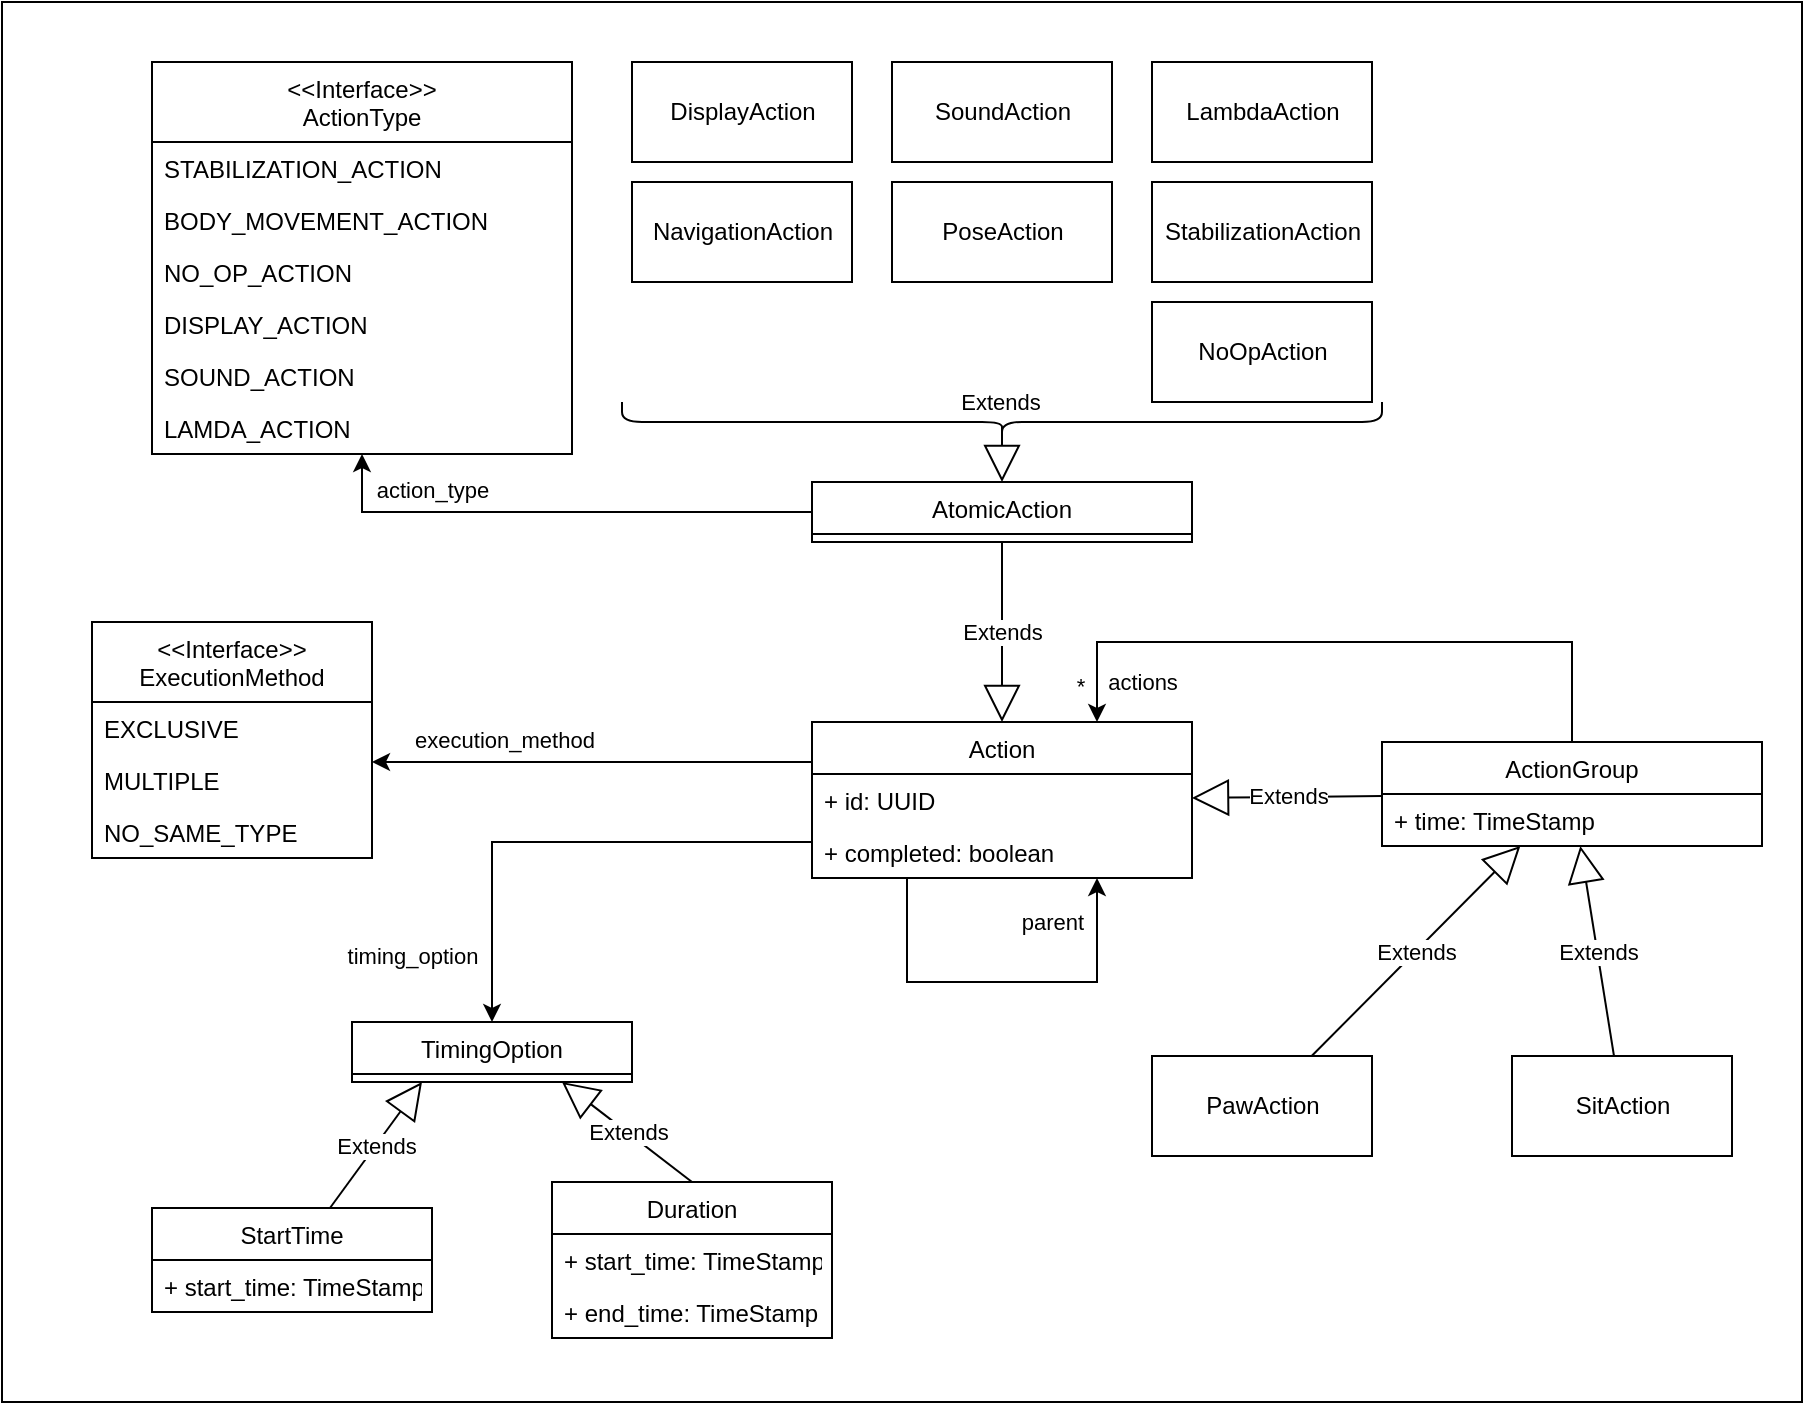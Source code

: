 <mxfile version="17.4.2" type="device"><diagram id="m4A5k2C916Da_u_f98VA" name="Seite-1"><mxGraphModel dx="512" dy="410" grid="1" gridSize="10" guides="1" tooltips="1" connect="1" arrows="1" fold="1" page="1" pageScale="1" pageWidth="1654" pageHeight="1169" math="0" shadow="0"><root><mxCell id="0"/><mxCell id="1" parent="0"/><mxCell id="uE2yMaDvn2rMpEPHM1kF-83" value="" style="rounded=0;whiteSpace=wrap;html=1;" parent="1" vertex="1"><mxGeometry x="205" y="130" width="900" height="700" as="geometry"/></mxCell><mxCell id="uE2yMaDvn2rMpEPHM1kF-20" value="Extends" style="endArrow=block;endSize=16;endFill=0;html=1;rounded=0;entryX=0.25;entryY=1;entryDx=0;entryDy=0;" parent="1" source="uE2yMaDvn2rMpEPHM1kF-13" target="uE2yMaDvn2rMpEPHM1kF-9" edge="1"><mxGeometry width="160" relative="1" as="geometry"><mxPoint x="330" y="830" as="sourcePoint"/><mxPoint x="490" y="830" as="targetPoint"/></mxGeometry></mxCell><mxCell id="uE2yMaDvn2rMpEPHM1kF-21" value="Extends" style="endArrow=block;endSize=16;endFill=0;html=1;rounded=0;entryX=0.75;entryY=1;entryDx=0;entryDy=0;exitX=0.5;exitY=0;exitDx=0;exitDy=0;" parent="1" source="uE2yMaDvn2rMpEPHM1kF-17" target="uE2yMaDvn2rMpEPHM1kF-9" edge="1"><mxGeometry width="160" relative="1" as="geometry"><mxPoint x="360" y="730" as="sourcePoint"/><mxPoint x="425" y="680" as="targetPoint"/></mxGeometry></mxCell><mxCell id="uE2yMaDvn2rMpEPHM1kF-23" value="" style="endArrow=classic;html=1;rounded=0;edgeStyle=orthogonalEdgeStyle;entryX=0.75;entryY=1;entryDx=0;entryDy=0;exitX=0.25;exitY=1;exitDx=0;exitDy=0;" parent="1" source="uE2yMaDvn2rMpEPHM1kF-3" target="uE2yMaDvn2rMpEPHM1kF-3" edge="1"><mxGeometry width="50" height="50" relative="1" as="geometry"><mxPoint x="750" y="515.75" as="sourcePoint"/><mxPoint x="750" y="554.75" as="targetPoint"/><Array as="points"><mxPoint x="658" y="620"/><mxPoint x="753" y="620"/></Array></mxGeometry></mxCell><mxCell id="uE2yMaDvn2rMpEPHM1kF-24" value="parent" style="edgeLabel;html=1;align=center;verticalAlign=middle;resizable=0;points=[];" parent="uE2yMaDvn2rMpEPHM1kF-23" vertex="1" connectable="0"><mxGeometry x="0.769" y="-1" relative="1" as="geometry"><mxPoint x="-24" y="-1" as="offset"/></mxGeometry></mxCell><mxCell id="uE2yMaDvn2rMpEPHM1kF-25" value="" style="endArrow=classic;html=1;rounded=0;edgeStyle=orthogonalEdgeStyle;" parent="1" source="uE2yMaDvn2rMpEPHM1kF-3" target="uE2yMaDvn2rMpEPHM1kF-9" edge="1"><mxGeometry width="50" height="50" relative="1" as="geometry"><mxPoint x="650" y="652.49" as="sourcePoint"/><mxPoint x="650" y="691.49" as="targetPoint"/><Array as="points"><mxPoint x="450" y="550"/></Array></mxGeometry></mxCell><mxCell id="uE2yMaDvn2rMpEPHM1kF-26" value="timing_option" style="edgeLabel;html=1;align=center;verticalAlign=middle;resizable=0;points=[];" parent="uE2yMaDvn2rMpEPHM1kF-25" vertex="1" connectable="0"><mxGeometry x="0.769" y="-1" relative="1" as="geometry"><mxPoint x="-39" y="-4" as="offset"/></mxGeometry></mxCell><mxCell id="uE2yMaDvn2rMpEPHM1kF-27" value="&lt;&lt;Interface&gt;&gt;&#10;ExecutionMethod" style="swimlane;fontStyle=0;childLayout=stackLayout;horizontal=1;startSize=40;horizontalStack=0;resizeParent=1;resizeParentMax=0;resizeLast=0;collapsible=1;marginBottom=0;" parent="1" vertex="1"><mxGeometry x="250" y="440" width="140" height="118" as="geometry"/></mxCell><mxCell id="uE2yMaDvn2rMpEPHM1kF-28" value="EXCLUSIVE" style="text;strokeColor=none;fillColor=none;align=left;verticalAlign=top;spacingLeft=4;spacingRight=4;overflow=hidden;rotatable=0;points=[[0,0.5],[1,0.5]];portConstraint=eastwest;" parent="uE2yMaDvn2rMpEPHM1kF-27" vertex="1"><mxGeometry y="40" width="140" height="26" as="geometry"/></mxCell><mxCell id="uE2yMaDvn2rMpEPHM1kF-29" value="MULTIPLE" style="text;strokeColor=none;fillColor=none;align=left;verticalAlign=top;spacingLeft=4;spacingRight=4;overflow=hidden;rotatable=0;points=[[0,0.5],[1,0.5]];portConstraint=eastwest;" parent="uE2yMaDvn2rMpEPHM1kF-27" vertex="1"><mxGeometry y="66" width="140" height="26" as="geometry"/></mxCell><mxCell id="uE2yMaDvn2rMpEPHM1kF-30" value="NO_SAME_TYPE" style="text;strokeColor=none;fillColor=none;align=left;verticalAlign=top;spacingLeft=4;spacingRight=4;overflow=hidden;rotatable=0;points=[[0,0.5],[1,0.5]];portConstraint=eastwest;" parent="uE2yMaDvn2rMpEPHM1kF-27" vertex="1"><mxGeometry y="92" width="140" height="26" as="geometry"/></mxCell><mxCell id="uE2yMaDvn2rMpEPHM1kF-32" value="" style="endArrow=classic;html=1;rounded=0;edgeStyle=orthogonalEdgeStyle;" parent="1" source="uE2yMaDvn2rMpEPHM1kF-3" target="uE2yMaDvn2rMpEPHM1kF-27" edge="1"><mxGeometry width="50" height="50" relative="1" as="geometry"><mxPoint x="570" y="539.029" as="sourcePoint"/><mxPoint x="460" y="650" as="targetPoint"/><Array as="points"><mxPoint x="460" y="510"/><mxPoint x="460" y="510"/></Array></mxGeometry></mxCell><mxCell id="uE2yMaDvn2rMpEPHM1kF-33" value="execution_method" style="edgeLabel;html=1;align=center;verticalAlign=middle;resizable=0;points=[];" parent="uE2yMaDvn2rMpEPHM1kF-32" vertex="1" connectable="0"><mxGeometry x="0.769" y="-1" relative="1" as="geometry"><mxPoint x="40" y="-10" as="offset"/></mxGeometry></mxCell><mxCell id="uE2yMaDvn2rMpEPHM1kF-43" value="Extends" style="endArrow=block;endSize=16;endFill=0;html=1;rounded=0;" parent="1" source="uE2yMaDvn2rMpEPHM1kF-42" target="uE2yMaDvn2rMpEPHM1kF-3" edge="1"><mxGeometry width="160" relative="1" as="geometry"><mxPoint x="630" y="430" as="sourcePoint"/><mxPoint x="790" y="430" as="targetPoint"/></mxGeometry></mxCell><mxCell id="uE2yMaDvn2rMpEPHM1kF-44" value="" style="endArrow=classic;html=1;rounded=0;edgeStyle=orthogonalEdgeStyle;" parent="1" source="uE2yMaDvn2rMpEPHM1kF-42" target="uE2yMaDvn2rMpEPHM1kF-34" edge="1"><mxGeometry width="50" height="50" relative="1" as="geometry"><mxPoint x="560" y="350" as="sourcePoint"/><mxPoint x="390" y="350" as="targetPoint"/><Array as="points"><mxPoint x="385" y="385"/></Array></mxGeometry></mxCell><mxCell id="uE2yMaDvn2rMpEPHM1kF-45" value="action_type" style="edgeLabel;html=1;align=center;verticalAlign=middle;resizable=0;points=[];" parent="uE2yMaDvn2rMpEPHM1kF-44" vertex="1" connectable="0"><mxGeometry x="0.769" y="-1" relative="1" as="geometry"><mxPoint x="34" y="-10" as="offset"/></mxGeometry></mxCell><mxCell id="uE2yMaDvn2rMpEPHM1kF-51" value="Extends" style="endArrow=block;endSize=16;endFill=0;html=1;rounded=0;" parent="1" source="uE2yMaDvn2rMpEPHM1kF-47" target="uE2yMaDvn2rMpEPHM1kF-3" edge="1"><mxGeometry width="160" relative="1" as="geometry"><mxPoint x="665" y="410" as="sourcePoint"/><mxPoint x="665" y="500" as="targetPoint"/></mxGeometry></mxCell><mxCell id="uE2yMaDvn2rMpEPHM1kF-52" value="" style="endArrow=classic;html=1;rounded=0;edgeStyle=orthogonalEdgeStyle;entryX=0.75;entryY=0;entryDx=0;entryDy=0;exitX=0.5;exitY=0;exitDx=0;exitDy=0;" parent="1" source="uE2yMaDvn2rMpEPHM1kF-47" target="uE2yMaDvn2rMpEPHM1kF-3" edge="1"><mxGeometry width="50" height="50" relative="1" as="geometry"><mxPoint x="617.5" y="578" as="sourcePoint"/><mxPoint x="712.5" y="578" as="targetPoint"/><Array as="points"><mxPoint x="945" y="450"/><mxPoint x="703" y="450"/></Array></mxGeometry></mxCell><mxCell id="uE2yMaDvn2rMpEPHM1kF-53" value="actions" style="edgeLabel;html=1;align=center;verticalAlign=middle;resizable=0;points=[];" parent="uE2yMaDvn2rMpEPHM1kF-52" vertex="1" connectable="0"><mxGeometry x="0.769" y="-1" relative="1" as="geometry"><mxPoint x="23" y="18" as="offset"/></mxGeometry></mxCell><mxCell id="uE2yMaDvn2rMpEPHM1kF-54" value="*" style="edgeLabel;html=1;align=center;verticalAlign=middle;resizable=0;points=[];" parent="uE2yMaDvn2rMpEPHM1kF-52" vertex="1" connectable="0"><mxGeometry x="0.585" relative="1" as="geometry"><mxPoint x="-37" y="22" as="offset"/></mxGeometry></mxCell><mxCell id="uE2yMaDvn2rMpEPHM1kF-58" value="Extends" style="endArrow=block;endSize=16;endFill=0;html=1;rounded=0;" parent="1" source="uE2yMaDvn2rMpEPHM1kF-55" target="uE2yMaDvn2rMpEPHM1kF-47" edge="1"><mxGeometry width="160" relative="1" as="geometry"><mxPoint x="1030" y="650" as="sourcePoint"/><mxPoint x="1190" y="650" as="targetPoint"/></mxGeometry></mxCell><mxCell id="uE2yMaDvn2rMpEPHM1kF-59" value="Extends" style="endArrow=block;endSize=16;endFill=0;html=1;rounded=0;" parent="1" source="uE2yMaDvn2rMpEPHM1kF-56" target="uE2yMaDvn2rMpEPHM1kF-47" edge="1"><mxGeometry width="160" relative="1" as="geometry"><mxPoint x="1140" y="539" as="sourcePoint"/><mxPoint x="1050" y="539" as="targetPoint"/></mxGeometry></mxCell><mxCell id="uE2yMaDvn2rMpEPHM1kF-60" value="DisplayAction" style="html=1;" parent="1" vertex="1"><mxGeometry x="520" y="160" width="110" height="50" as="geometry"/></mxCell><mxCell id="uE2yMaDvn2rMpEPHM1kF-62" value="SoundAction" style="html=1;" parent="1" vertex="1"><mxGeometry x="650" y="160" width="110" height="50" as="geometry"/></mxCell><mxCell id="uE2yMaDvn2rMpEPHM1kF-63" value="LambdaAction" style="html=1;" parent="1" vertex="1"><mxGeometry x="780" y="160" width="110" height="50" as="geometry"/></mxCell><mxCell id="uE2yMaDvn2rMpEPHM1kF-64" value="NavigationAction" style="html=1;" parent="1" vertex="1"><mxGeometry x="520" y="220" width="110" height="50" as="geometry"/></mxCell><mxCell id="uE2yMaDvn2rMpEPHM1kF-65" value="PoseAction" style="html=1;" parent="1" vertex="1"><mxGeometry x="650" y="220" width="110" height="50" as="geometry"/></mxCell><mxCell id="uE2yMaDvn2rMpEPHM1kF-66" value="StabilizationAction" style="html=1;" parent="1" vertex="1"><mxGeometry x="780" y="220" width="110" height="50" as="geometry"/></mxCell><mxCell id="uE2yMaDvn2rMpEPHM1kF-67" value="NoOpAction" style="html=1;" parent="1" vertex="1"><mxGeometry x="780" y="280" width="110" height="50" as="geometry"/></mxCell><mxCell id="uE2yMaDvn2rMpEPHM1kF-3" value="Action" style="swimlane;fontStyle=0;childLayout=stackLayout;horizontal=1;startSize=26;horizontalStack=0;resizeParent=1;resizeParentMax=0;resizeLast=0;collapsible=1;marginBottom=0;" parent="1" vertex="1"><mxGeometry x="610" y="490" width="190" height="78" as="geometry"><mxRectangle x="330" y="470" width="70" height="26" as="alternateBounds"/></mxGeometry></mxCell><mxCell id="uE2yMaDvn2rMpEPHM1kF-4" value="+ id: UUID" style="text;strokeColor=none;fillColor=none;align=left;verticalAlign=top;spacingLeft=4;spacingRight=4;overflow=hidden;rotatable=0;points=[[0,0.5],[1,0.5]];portConstraint=eastwest;" parent="uE2yMaDvn2rMpEPHM1kF-3" vertex="1"><mxGeometry y="26" width="190" height="26" as="geometry"/></mxCell><mxCell id="uE2yMaDvn2rMpEPHM1kF-5" value="+ completed: boolean" style="text;strokeColor=none;fillColor=none;align=left;verticalAlign=top;spacingLeft=4;spacingRight=4;overflow=hidden;rotatable=0;points=[[0,0.5],[1,0.5]];portConstraint=eastwest;" parent="uE2yMaDvn2rMpEPHM1kF-3" vertex="1"><mxGeometry y="52" width="190" height="26" as="geometry"/></mxCell><mxCell id="uE2yMaDvn2rMpEPHM1kF-9" value="TimingOption" style="swimlane;fontStyle=0;childLayout=stackLayout;horizontal=1;startSize=26;horizontalStack=0;resizeParent=1;resizeParentMax=0;resizeLast=0;collapsible=1;marginBottom=0;" parent="1" vertex="1"><mxGeometry x="380" y="640" width="140" height="30" as="geometry"/></mxCell><mxCell id="uE2yMaDvn2rMpEPHM1kF-13" value="StartTime" style="swimlane;fontStyle=0;childLayout=stackLayout;horizontal=1;startSize=26;horizontalStack=0;resizeParent=1;resizeParentMax=0;resizeLast=0;collapsible=1;marginBottom=0;" parent="1" vertex="1"><mxGeometry x="280" y="733" width="140" height="52" as="geometry"/></mxCell><mxCell id="uE2yMaDvn2rMpEPHM1kF-14" value="+ start_time: TimeStamp" style="text;strokeColor=none;fillColor=none;align=left;verticalAlign=top;spacingLeft=4;spacingRight=4;overflow=hidden;rotatable=0;points=[[0,0.5],[1,0.5]];portConstraint=eastwest;" parent="uE2yMaDvn2rMpEPHM1kF-13" vertex="1"><mxGeometry y="26" width="140" height="26" as="geometry"/></mxCell><mxCell id="uE2yMaDvn2rMpEPHM1kF-17" value="Duration" style="swimlane;fontStyle=0;childLayout=stackLayout;horizontal=1;startSize=26;horizontalStack=0;resizeParent=1;resizeParentMax=0;resizeLast=0;collapsible=1;marginBottom=0;" parent="1" vertex="1"><mxGeometry x="480" y="720" width="140" height="78" as="geometry"/></mxCell><mxCell id="uE2yMaDvn2rMpEPHM1kF-18" value="+ start_time: TimeStamp" style="text;strokeColor=none;fillColor=none;align=left;verticalAlign=top;spacingLeft=4;spacingRight=4;overflow=hidden;rotatable=0;points=[[0,0.5],[1,0.5]];portConstraint=eastwest;" parent="uE2yMaDvn2rMpEPHM1kF-17" vertex="1"><mxGeometry y="26" width="140" height="26" as="geometry"/></mxCell><mxCell id="uE2yMaDvn2rMpEPHM1kF-19" value="+ end_time: TimeStamp" style="text;strokeColor=none;fillColor=none;align=left;verticalAlign=top;spacingLeft=4;spacingRight=4;overflow=hidden;rotatable=0;points=[[0,0.5],[1,0.5]];portConstraint=eastwest;" parent="uE2yMaDvn2rMpEPHM1kF-17" vertex="1"><mxGeometry y="52" width="140" height="26" as="geometry"/></mxCell><mxCell id="uE2yMaDvn2rMpEPHM1kF-47" value="ActionGroup" style="swimlane;fontStyle=0;childLayout=stackLayout;horizontal=1;startSize=26;horizontalStack=0;resizeParent=1;resizeParentMax=0;resizeLast=0;collapsible=1;marginBottom=0;" parent="1" vertex="1"><mxGeometry x="895" y="500" width="190" height="52" as="geometry"/></mxCell><mxCell id="uE2yMaDvn2rMpEPHM1kF-48" value="+ time: TimeStamp" style="text;strokeColor=none;fillColor=none;align=left;verticalAlign=top;spacingLeft=4;spacingRight=4;overflow=hidden;rotatable=0;points=[[0,0.5],[1,0.5]];portConstraint=eastwest;" parent="uE2yMaDvn2rMpEPHM1kF-47" vertex="1"><mxGeometry y="26" width="190" height="26" as="geometry"/></mxCell><mxCell id="uE2yMaDvn2rMpEPHM1kF-55" value="SitAction" style="html=1;" parent="1" vertex="1"><mxGeometry x="960" y="657" width="110" height="50" as="geometry"/></mxCell><mxCell id="uE2yMaDvn2rMpEPHM1kF-56" value="PawAction" style="html=1;" parent="1" vertex="1"><mxGeometry x="780" y="657" width="110" height="50" as="geometry"/></mxCell><mxCell id="uE2yMaDvn2rMpEPHM1kF-34" value="&lt;&lt;Interface&gt;&gt;&#10;ActionType" style="swimlane;fontStyle=0;childLayout=stackLayout;horizontal=1;startSize=40;horizontalStack=0;resizeParent=1;resizeParentMax=0;resizeLast=0;collapsible=1;marginBottom=0;" parent="1" vertex="1"><mxGeometry x="280" y="160" width="210" height="196" as="geometry"/></mxCell><mxCell id="uE2yMaDvn2rMpEPHM1kF-35" value="STABILIZATION_ACTION" style="text;strokeColor=none;fillColor=none;align=left;verticalAlign=top;spacingLeft=4;spacingRight=4;overflow=hidden;rotatable=0;points=[[0,0.5],[1,0.5]];portConstraint=eastwest;" parent="uE2yMaDvn2rMpEPHM1kF-34" vertex="1"><mxGeometry y="40" width="210" height="26" as="geometry"/></mxCell><mxCell id="uE2yMaDvn2rMpEPHM1kF-36" value="BODY_MOVEMENT_ACTION" style="text;strokeColor=none;fillColor=none;align=left;verticalAlign=top;spacingLeft=4;spacingRight=4;overflow=hidden;rotatable=0;points=[[0,0.5],[1,0.5]];portConstraint=eastwest;" parent="uE2yMaDvn2rMpEPHM1kF-34" vertex="1"><mxGeometry y="66" width="210" height="26" as="geometry"/></mxCell><mxCell id="uE2yMaDvn2rMpEPHM1kF-37" value="NO_OP_ACTION" style="text;strokeColor=none;fillColor=none;align=left;verticalAlign=top;spacingLeft=4;spacingRight=4;overflow=hidden;rotatable=0;points=[[0,0.5],[1,0.5]];portConstraint=eastwest;" parent="uE2yMaDvn2rMpEPHM1kF-34" vertex="1"><mxGeometry y="92" width="210" height="26" as="geometry"/></mxCell><mxCell id="uE2yMaDvn2rMpEPHM1kF-38" value="DISPLAY_ACTION" style="text;strokeColor=none;fillColor=none;align=left;verticalAlign=top;spacingLeft=4;spacingRight=4;overflow=hidden;rotatable=0;points=[[0,0.5],[1,0.5]];portConstraint=eastwest;" parent="uE2yMaDvn2rMpEPHM1kF-34" vertex="1"><mxGeometry y="118" width="210" height="26" as="geometry"/></mxCell><mxCell id="uE2yMaDvn2rMpEPHM1kF-39" value="SOUND_ACTION" style="text;strokeColor=none;fillColor=none;align=left;verticalAlign=top;spacingLeft=4;spacingRight=4;overflow=hidden;rotatable=0;points=[[0,0.5],[1,0.5]];portConstraint=eastwest;" parent="uE2yMaDvn2rMpEPHM1kF-34" vertex="1"><mxGeometry y="144" width="210" height="26" as="geometry"/></mxCell><mxCell id="uE2yMaDvn2rMpEPHM1kF-40" value="LAMDA_ACTION" style="text;strokeColor=none;fillColor=none;align=left;verticalAlign=top;spacingLeft=4;spacingRight=4;overflow=hidden;rotatable=0;points=[[0,0.5],[1,0.5]];portConstraint=eastwest;" parent="uE2yMaDvn2rMpEPHM1kF-34" vertex="1"><mxGeometry y="170" width="210" height="26" as="geometry"/></mxCell><mxCell id="uE2yMaDvn2rMpEPHM1kF-42" value="AtomicAction" style="swimlane;fontStyle=0;childLayout=stackLayout;horizontal=1;startSize=26;horizontalStack=0;resizeParent=1;resizeParentMax=0;resizeLast=0;collapsible=1;marginBottom=0;" parent="1" vertex="1"><mxGeometry x="610" y="370" width="190" height="30" as="geometry"><mxRectangle x="330" y="350" width="100" height="26" as="alternateBounds"/></mxGeometry></mxCell><mxCell id="uE2yMaDvn2rMpEPHM1kF-84" value="" style="shape=curlyBracket;whiteSpace=wrap;html=1;rounded=1;flipH=1;rotation=90;" parent="1" vertex="1"><mxGeometry x="695" y="150" width="20" height="380" as="geometry"/></mxCell><mxCell id="uE2yMaDvn2rMpEPHM1kF-85" value="Extends" style="endArrow=block;endSize=16;endFill=0;html=1;rounded=0;exitX=0.1;exitY=0.5;exitDx=0;exitDy=0;exitPerimeter=0;" parent="1" source="uE2yMaDvn2rMpEPHM1kF-84" target="uE2yMaDvn2rMpEPHM1kF-42" edge="1"><mxGeometry x="-1" y="-18" width="160" relative="1" as="geometry"><mxPoint x="730" y="350" as="sourcePoint"/><mxPoint x="890" y="350" as="targetPoint"/><mxPoint x="17" y="-18" as="offset"/></mxGeometry></mxCell></root></mxGraphModel></diagram></mxfile>